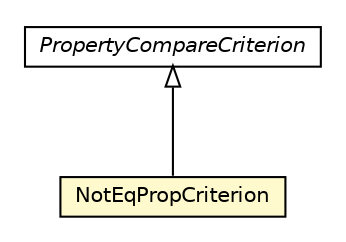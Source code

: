#!/usr/local/bin/dot
#
# Class diagram 
# Generated by UMLGraph version R5_6_6-8-g8d7759 (http://www.umlgraph.org/)
#

digraph G {
	edge [fontname="Helvetica",fontsize=10,labelfontname="Helvetica",labelfontsize=10];
	node [fontname="Helvetica",fontsize=10,shape=plaintext];
	nodesep=0.25;
	ranksep=0.5;
	// org.dayatang.domain.internal.PropertyCompareCriterion
	c71510 [label=<<table title="org.dayatang.domain.internal.PropertyCompareCriterion" border="0" cellborder="1" cellspacing="0" cellpadding="2" port="p" href="./PropertyCompareCriterion.html">
		<tr><td><table border="0" cellspacing="0" cellpadding="1">
<tr><td align="center" balign="center"><font face="Helvetica-Oblique"> PropertyCompareCriterion </font></td></tr>
		</table></td></tr>
		</table>>, URL="./PropertyCompareCriterion.html", fontname="Helvetica", fontcolor="black", fontsize=10.0];
	// org.dayatang.domain.internal.NotEqPropCriterion
	c71514 [label=<<table title="org.dayatang.domain.internal.NotEqPropCriterion" border="0" cellborder="1" cellspacing="0" cellpadding="2" port="p" bgcolor="lemonChiffon" href="./NotEqPropCriterion.html">
		<tr><td><table border="0" cellspacing="0" cellpadding="1">
<tr><td align="center" balign="center"> NotEqPropCriterion </td></tr>
		</table></td></tr>
		</table>>, URL="./NotEqPropCriterion.html", fontname="Helvetica", fontcolor="black", fontsize=10.0];
	//org.dayatang.domain.internal.NotEqPropCriterion extends org.dayatang.domain.internal.PropertyCompareCriterion
	c71510:p -> c71514:p [dir=back,arrowtail=empty];
}

